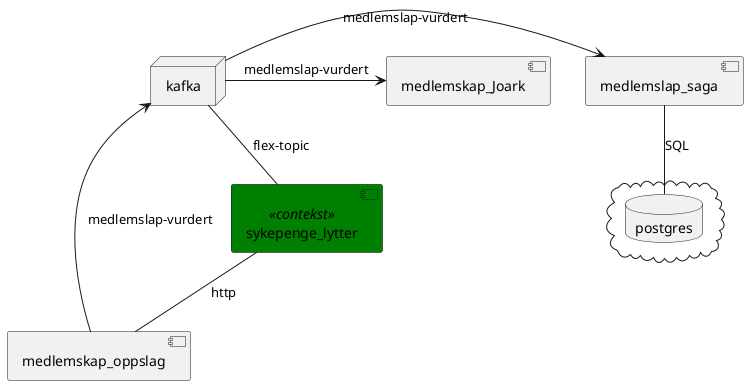 
@startuml

node kafka $tag13
cloud {
database postgres
}
component medlemslap_saga
component medlemskap_oppslag
component medlemskap_Joark
component sykepenge_lytter  <<contekst>>

kafka -- sykepenge_lytter :flex-topic
sykepenge_lytter -- medlemskap_oppslag :http
kafka -> medlemslap_saga :medlemslap-vurdert
kafka <- medlemskap_oppslag :medlemslap-vurdert
kafka -> medlemskap_Joark :medlemslap-vurdert
medlemslap_saga -- postgres : SQL

skinparam component {
    backgroundColor<<contekst>> green
}
@enduml